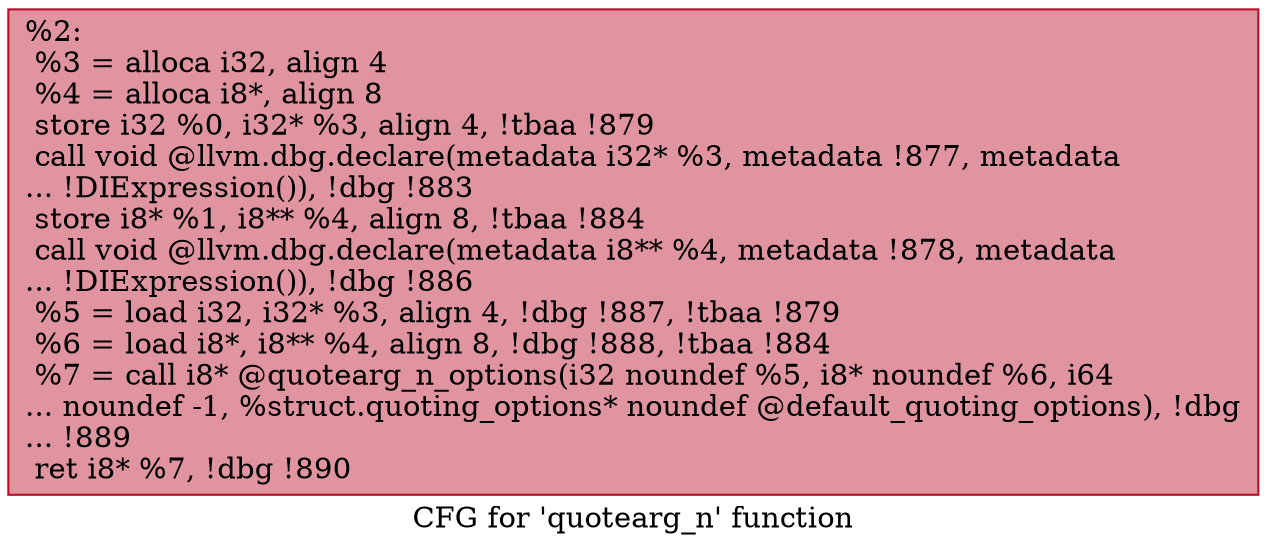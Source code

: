 digraph "CFG for 'quotearg_n' function" {
	label="CFG for 'quotearg_n' function";

	Node0x12c9b60 [shape=record,color="#b70d28ff", style=filled, fillcolor="#b70d2870",label="{%2:\l  %3 = alloca i32, align 4\l  %4 = alloca i8*, align 8\l  store i32 %0, i32* %3, align 4, !tbaa !879\l  call void @llvm.dbg.declare(metadata i32* %3, metadata !877, metadata\l... !DIExpression()), !dbg !883\l  store i8* %1, i8** %4, align 8, !tbaa !884\l  call void @llvm.dbg.declare(metadata i8** %4, metadata !878, metadata\l... !DIExpression()), !dbg !886\l  %5 = load i32, i32* %3, align 4, !dbg !887, !tbaa !879\l  %6 = load i8*, i8** %4, align 8, !dbg !888, !tbaa !884\l  %7 = call i8* @quotearg_n_options(i32 noundef %5, i8* noundef %6, i64\l... noundef -1, %struct.quoting_options* noundef @default_quoting_options), !dbg\l... !889\l  ret i8* %7, !dbg !890\l}"];
}
